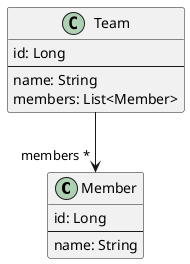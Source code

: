 @startuml

class Member {
  id: Long
  --
  name: String
}

class Team {
  id: Long
  --
  name: String
  members: List<Member>
}

Team -d-> "members *" Member

@enduml